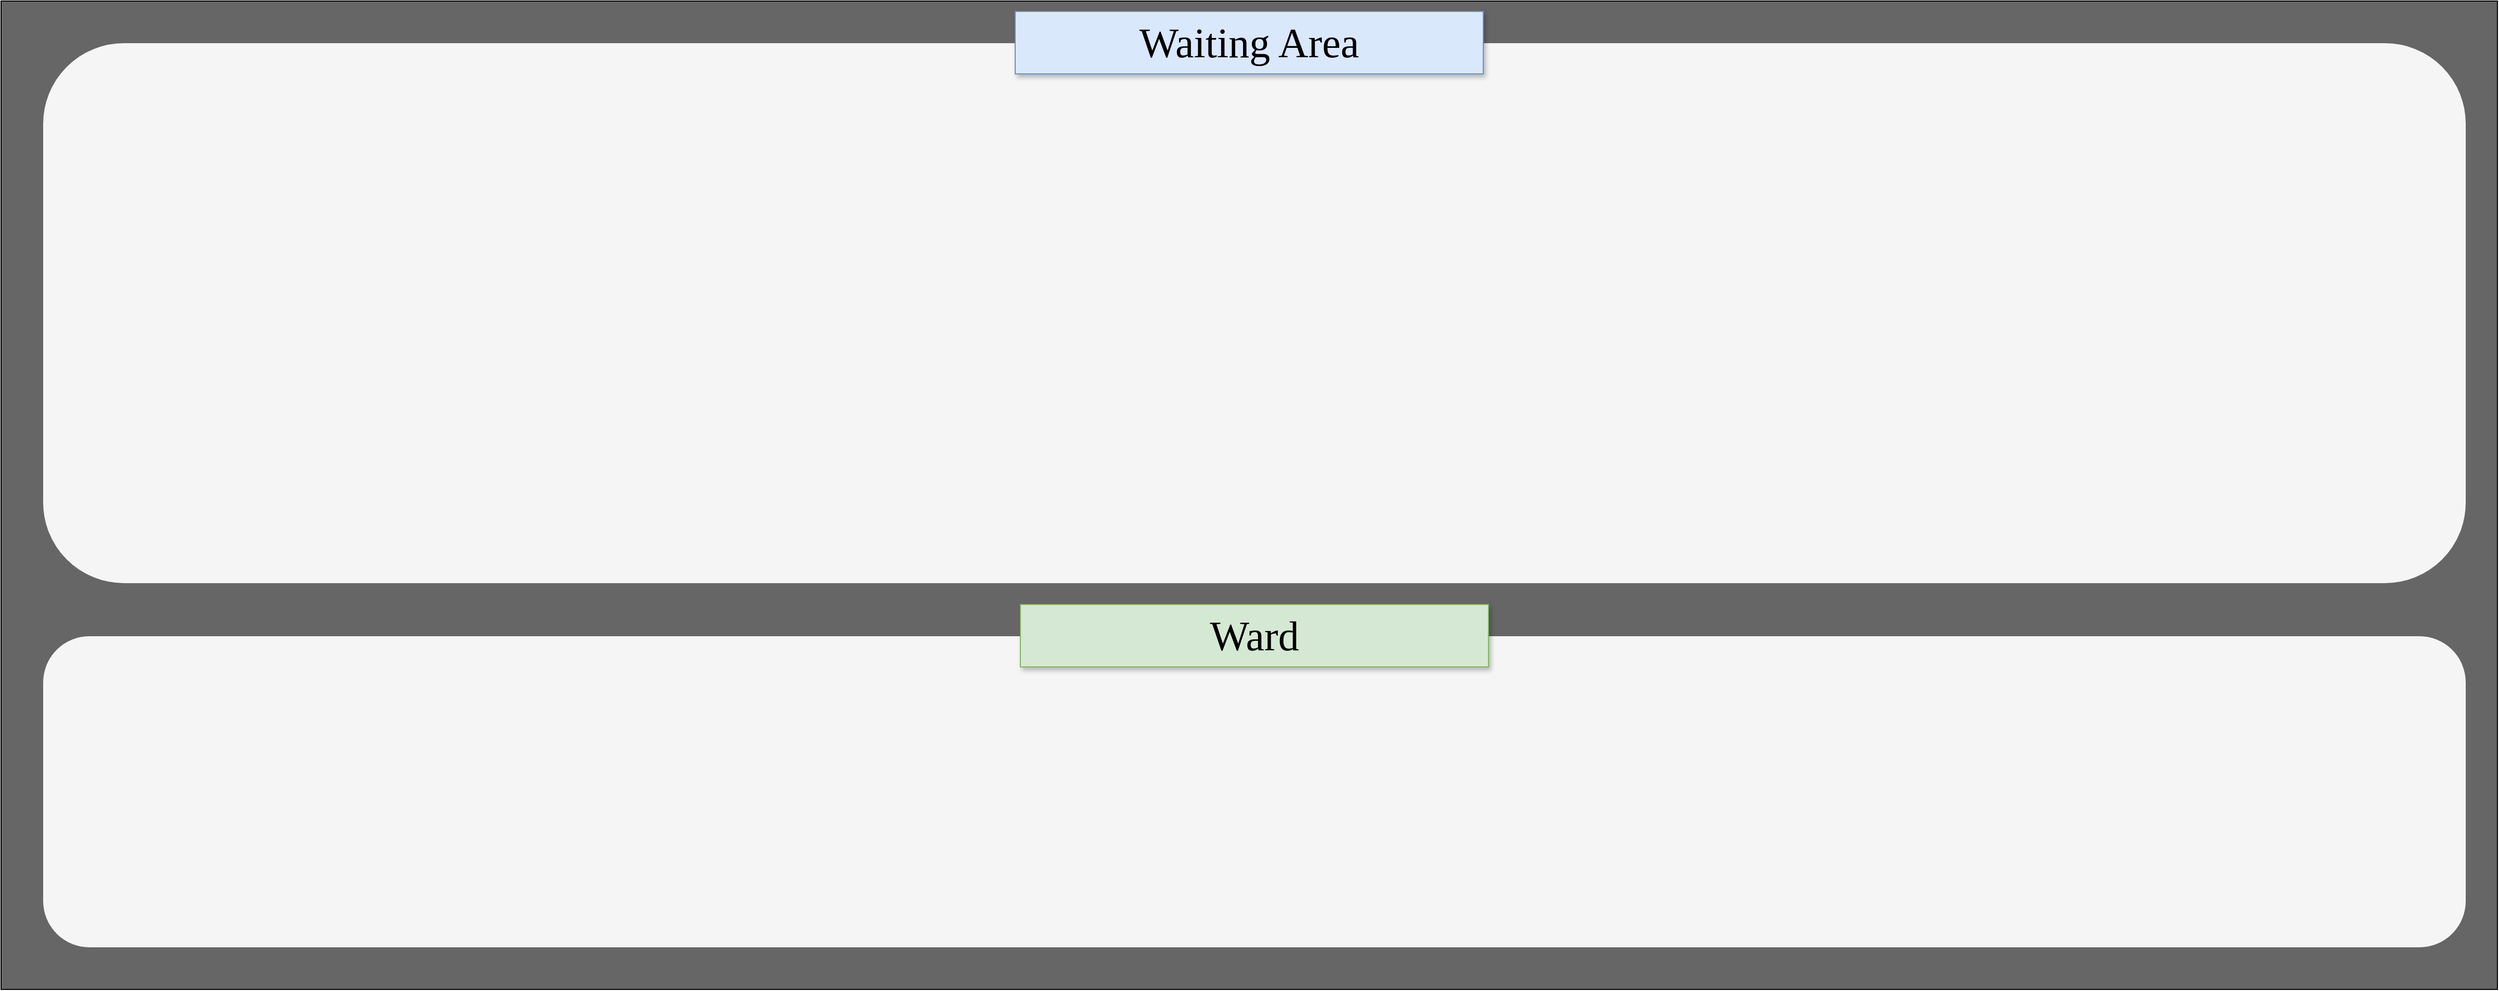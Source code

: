 <mxfile version="26.1.2">
  <diagram name="Page-1" id="9mJDqoDazIPGj6i9PD_d">
    <mxGraphModel dx="2593" dy="1373" grid="1" gridSize="10" guides="1" tooltips="1" connect="1" arrows="1" fold="1" page="1" pageScale="1" pageWidth="827" pageHeight="1169" math="0" shadow="0">
      <root>
        <mxCell id="0" />
        <mxCell id="1" parent="0" />
        <mxCell id="qmFXpsY-uYhWsR0_D-66-1" value="" style="rounded=0;whiteSpace=wrap;html=1;fillColor=#666666;" vertex="1" parent="1">
          <mxGeometry x="40" y="120" width="2400" height="950" as="geometry" />
        </mxCell>
        <mxCell id="qmFXpsY-uYhWsR0_D-66-2" value="" style="rounded=1;whiteSpace=wrap;html=1;fillColor=#f5f5f5;fontColor=#333333;strokeColor=#666666;glass=0;shadow=0;" vertex="1" parent="1">
          <mxGeometry x="80" y="160" width="2330" height="520" as="geometry" />
        </mxCell>
        <mxCell id="qmFXpsY-uYhWsR0_D-66-3" value="" style="rounded=1;whiteSpace=wrap;html=1;fillColor=#f5f5f5;fontColor=#333333;strokeColor=#666666;" vertex="1" parent="1">
          <mxGeometry x="80" y="730" width="2330" height="300" as="geometry" />
        </mxCell>
        <mxCell id="qmFXpsY-uYhWsR0_D-66-4" value="&lt;font data-font-src=&quot;https://fonts.googleapis.com/css?family=Andika&quot; face=&quot;Andika&quot;&gt;Waiting Area&lt;/font&gt;" style="rounded=0;whiteSpace=wrap;html=1;fontSize=40;fontStyle=0;fontFamily=Quicksand;fontSource=https%3A%2F%2Ffonts.googleapis.com%2Fcss%3Ffamily%3DQuicksand;fillColor=#dae8fc;strokeColor=#6c8ebf;shadow=1;" vertex="1" parent="1">
          <mxGeometry x="1015" y="130" width="450" height="60" as="geometry" />
        </mxCell>
        <mxCell id="qmFXpsY-uYhWsR0_D-66-5" value="&lt;span style=&quot;font-family: Andika;&quot;&gt;Ward&lt;/span&gt;" style="rounded=0;whiteSpace=wrap;html=1;fontSize=40;fontStyle=0;fontFamily=Quicksand;fontSource=https%3A%2F%2Ffonts.googleapis.com%2Fcss%3Ffamily%3DQuicksand;fillColor=#d5e8d4;strokeColor=#82b366;shadow=1;" vertex="1" parent="1">
          <mxGeometry x="1020" y="700" width="450" height="60" as="geometry" />
        </mxCell>
      </root>
    </mxGraphModel>
  </diagram>
</mxfile>
